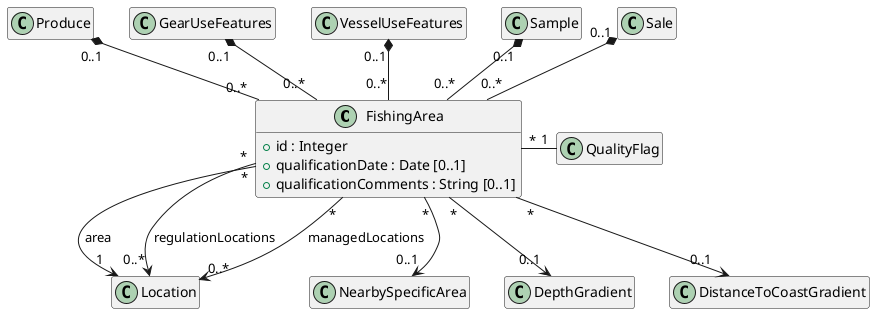 @startuml
hide empty members

class FishingArea {
    +id : Integer
    +qualificationDate : Date [0..1]
    +qualificationComments : String [0..1]
}

class QualityFlag {
}

FishingArea "0..*" -up-* "0..1" Sale
FishingArea "0..*" -up-* "0..1" Sample
FishingArea "0..*" -up-* "0..1" VesselUseFeatures
FishingArea "0..*" -up-* "0..1" GearUseFeatures
FishingArea "0..*" -up-* "0..1" Produce

FishingArea "*" -right- "1" QualityFlag

FishingArea "*" -down-> "1" Location: "area"
FishingArea "*" -down-> "0..*" Location: "regulationLocations"
FishingArea "*" -down-> "0..*" Location : "managedLocations"

FishingArea "*" -down-> "0..1" NearbySpecificArea
FishingArea "*" -down-> "0..1" DepthGradient
FishingArea "*" -down-> "0..1" DistanceToCoastGradient

@enduml
